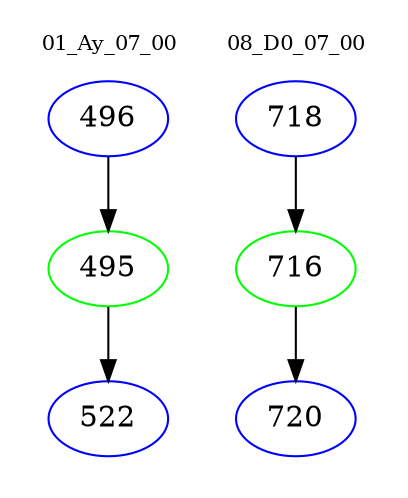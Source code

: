 digraph{
subgraph cluster_0 {
color = white
label = "01_Ay_07_00";
fontsize=10;
T0_496 [label="496", color="blue"]
T0_496 -> T0_495 [color="black"]
T0_495 [label="495", color="green"]
T0_495 -> T0_522 [color="black"]
T0_522 [label="522", color="blue"]
}
subgraph cluster_1 {
color = white
label = "08_D0_07_00";
fontsize=10;
T1_718 [label="718", color="blue"]
T1_718 -> T1_716 [color="black"]
T1_716 [label="716", color="green"]
T1_716 -> T1_720 [color="black"]
T1_720 [label="720", color="blue"]
}
}
